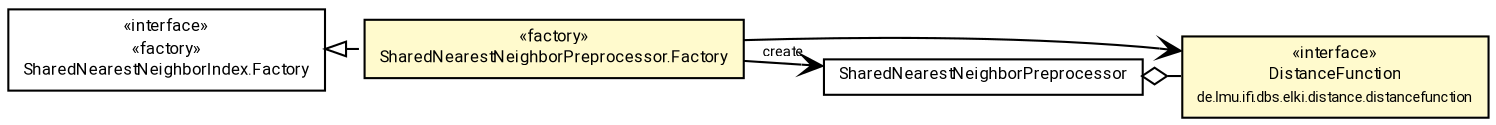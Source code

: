 #!/usr/local/bin/dot
#
# Class diagram 
# Generated by UMLGraph version R5_7_2-60-g0e99a6 (http://www.spinellis.gr/umlgraph/)
#

digraph G {
	graph [fontnames="svg"]
	edge [fontname="Roboto",fontsize=7,labelfontname="Roboto",labelfontsize=7,color="black"];
	node [fontname="Roboto",fontcolor="black",fontsize=8,shape=plaintext,margin=0,width=0,height=0];
	nodesep=0.15;
	ranksep=0.25;
	rankdir=LR;
	// de.lmu.ifi.dbs.elki.distance.distancefunction.DistanceFunction<O>
	c9288524 [label=<<table title="de.lmu.ifi.dbs.elki.distance.distancefunction.DistanceFunction" border="0" cellborder="1" cellspacing="0" cellpadding="2" bgcolor="LemonChiffon" href="../../../distance/distancefunction/DistanceFunction.html" target="_parent">
		<tr><td><table border="0" cellspacing="0" cellpadding="1">
		<tr><td align="center" balign="center"> &#171;interface&#187; </td></tr>
		<tr><td align="center" balign="center"> <font face="Roboto">DistanceFunction</font> </td></tr>
		<tr><td align="center" balign="center"> <font face="Roboto" point-size="7.0">de.lmu.ifi.dbs.elki.distance.distancefunction</font> </td></tr>
		</table></td></tr>
		</table>>, URL="../../../distance/distancefunction/DistanceFunction.html"];
	// de.lmu.ifi.dbs.elki.index.preprocessed.snn.SharedNearestNeighborIndex.Factory<O>
	c9289910 [label=<<table title="de.lmu.ifi.dbs.elki.index.preprocessed.snn.SharedNearestNeighborIndex.Factory" border="0" cellborder="1" cellspacing="0" cellpadding="2" href="SharedNearestNeighborIndex.Factory.html" target="_parent">
		<tr><td><table border="0" cellspacing="0" cellpadding="1">
		<tr><td align="center" balign="center"> &#171;interface&#187; </td></tr>
		<tr><td align="center" balign="center"> &#171;factory&#187; </td></tr>
		<tr><td align="center" balign="center"> <font face="Roboto">SharedNearestNeighborIndex.Factory</font> </td></tr>
		</table></td></tr>
		</table>>, URL="SharedNearestNeighborIndex.Factory.html"];
	// de.lmu.ifi.dbs.elki.index.preprocessed.snn.SharedNearestNeighborPreprocessor<O>
	c9289911 [label=<<table title="de.lmu.ifi.dbs.elki.index.preprocessed.snn.SharedNearestNeighborPreprocessor" border="0" cellborder="1" cellspacing="0" cellpadding="2" href="SharedNearestNeighborPreprocessor.html" target="_parent">
		<tr><td><table border="0" cellspacing="0" cellpadding="1">
		<tr><td align="center" balign="center"> <font face="Roboto">SharedNearestNeighborPreprocessor</font> </td></tr>
		</table></td></tr>
		</table>>, URL="SharedNearestNeighborPreprocessor.html"];
	// de.lmu.ifi.dbs.elki.index.preprocessed.snn.SharedNearestNeighborPreprocessor.Factory<O>
	c9289912 [label=<<table title="de.lmu.ifi.dbs.elki.index.preprocessed.snn.SharedNearestNeighborPreprocessor.Factory" border="0" cellborder="1" cellspacing="0" cellpadding="2" bgcolor="lemonChiffon" href="SharedNearestNeighborPreprocessor.Factory.html" target="_parent">
		<tr><td><table border="0" cellspacing="0" cellpadding="1">
		<tr><td align="center" balign="center"> &#171;factory&#187; </td></tr>
		<tr><td align="center" balign="center"> <font face="Roboto">SharedNearestNeighborPreprocessor.Factory</font> </td></tr>
		</table></td></tr>
		</table>>, URL="SharedNearestNeighborPreprocessor.Factory.html"];
	// de.lmu.ifi.dbs.elki.index.preprocessed.snn.SharedNearestNeighborPreprocessor<O> has de.lmu.ifi.dbs.elki.distance.distancefunction.DistanceFunction<O>
	c9289911 -> c9288524 [arrowhead=none,arrowtail=ediamond,dir=back,weight=4];
	// de.lmu.ifi.dbs.elki.index.preprocessed.snn.SharedNearestNeighborPreprocessor.Factory<O> implements de.lmu.ifi.dbs.elki.index.preprocessed.snn.SharedNearestNeighborIndex.Factory<O>
	c9289910 -> c9289912 [arrowtail=empty,style=dashed,dir=back,weight=9];
	// de.lmu.ifi.dbs.elki.index.preprocessed.snn.SharedNearestNeighborPreprocessor.Factory<O> navassoc de.lmu.ifi.dbs.elki.index.preprocessed.snn.SharedNearestNeighborPreprocessor<O>
	c9289912 -> c9289911 [arrowhead=open,weight=1,label="create"];
	// de.lmu.ifi.dbs.elki.index.preprocessed.snn.SharedNearestNeighborPreprocessor.Factory<O> navassoc de.lmu.ifi.dbs.elki.distance.distancefunction.DistanceFunction<O>
	c9289912 -> c9288524 [arrowhead=open,weight=1];
}

